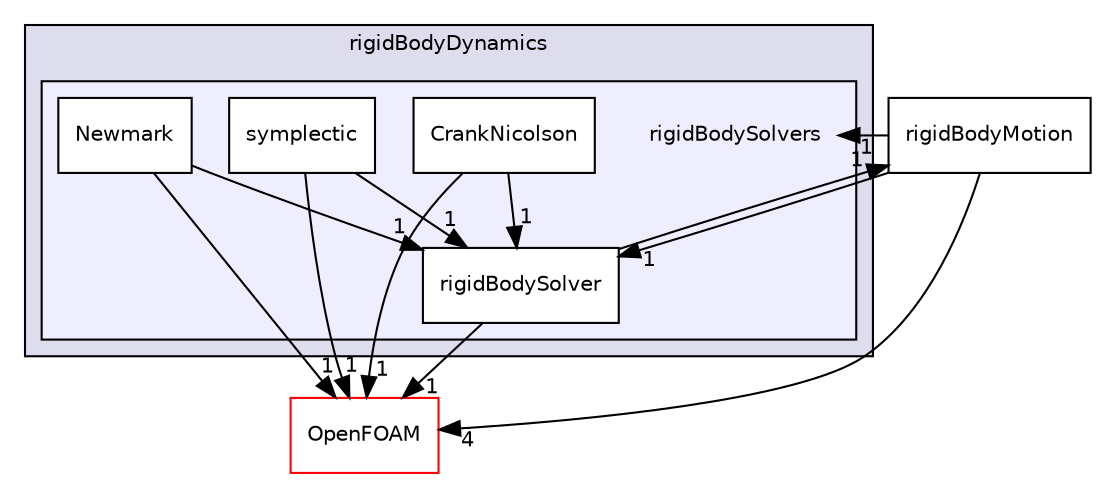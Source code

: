 digraph "src/rigidBodyDynamics/rigidBodySolvers" {
  bgcolor=transparent;
  compound=true
  node [ fontsize="10", fontname="Helvetica"];
  edge [ labelfontsize="10", labelfontname="Helvetica"];
  subgraph clusterdir_910720b80d2212eaa7292c1abd76c375 {
    graph [ bgcolor="#ddddee", pencolor="black", label="rigidBodyDynamics" fontname="Helvetica", fontsize="10", URL="dir_910720b80d2212eaa7292c1abd76c375.html"]
  subgraph clusterdir_8dd39b48cb68df3186bbc82509ddc1bd {
    graph [ bgcolor="#eeeeff", pencolor="black", label="" URL="dir_8dd39b48cb68df3186bbc82509ddc1bd.html"];
    dir_8dd39b48cb68df3186bbc82509ddc1bd [shape=plaintext label="rigidBodySolvers"];
    dir_87060a52a68640d8180dd08f7849e651 [shape=box label="CrankNicolson" color="black" fillcolor="white" style="filled" URL="dir_87060a52a68640d8180dd08f7849e651.html"];
    dir_c4fcf657eb69e1c3260609ff13408331 [shape=box label="Newmark" color="black" fillcolor="white" style="filled" URL="dir_c4fcf657eb69e1c3260609ff13408331.html"];
    dir_704e533b591c97ac92f6aec7d53d0cfc [shape=box label="rigidBodySolver" color="black" fillcolor="white" style="filled" URL="dir_704e533b591c97ac92f6aec7d53d0cfc.html"];
    dir_acb6f109392f386a08d6703f970585ea [shape=box label="symplectic" color="black" fillcolor="white" style="filled" URL="dir_acb6f109392f386a08d6703f970585ea.html"];
  }
  }
  dir_7121e47b9d32d5b24132b5dd9b1fec31 [shape=box label="rigidBodyMotion" URL="dir_7121e47b9d32d5b24132b5dd9b1fec31.html"];
  dir_c5473ff19b20e6ec4dfe5c310b3778a8 [shape=box label="OpenFOAM" color="red" URL="dir_c5473ff19b20e6ec4dfe5c310b3778a8.html"];
  dir_704e533b591c97ac92f6aec7d53d0cfc->dir_7121e47b9d32d5b24132b5dd9b1fec31 [headlabel="1", labeldistance=1.5 headhref="dir_002670_002663.html"];
  dir_704e533b591c97ac92f6aec7d53d0cfc->dir_c5473ff19b20e6ec4dfe5c310b3778a8 [headlabel="1", labeldistance=1.5 headhref="dir_002670_001950.html"];
  dir_87060a52a68640d8180dd08f7849e651->dir_704e533b591c97ac92f6aec7d53d0cfc [headlabel="1", labeldistance=1.5 headhref="dir_002665_002670.html"];
  dir_87060a52a68640d8180dd08f7849e651->dir_c5473ff19b20e6ec4dfe5c310b3778a8 [headlabel="1", labeldistance=1.5 headhref="dir_002665_001950.html"];
  dir_7121e47b9d32d5b24132b5dd9b1fec31->dir_704e533b591c97ac92f6aec7d53d0cfc [headlabel="1", labeldistance=1.5 headhref="dir_002663_002670.html"];
  dir_7121e47b9d32d5b24132b5dd9b1fec31->dir_8dd39b48cb68df3186bbc82509ddc1bd [headlabel="1", labeldistance=1.5 headhref="dir_002663_002664.html"];
  dir_7121e47b9d32d5b24132b5dd9b1fec31->dir_c5473ff19b20e6ec4dfe5c310b3778a8 [headlabel="4", labeldistance=1.5 headhref="dir_002663_001950.html"];
  dir_acb6f109392f386a08d6703f970585ea->dir_704e533b591c97ac92f6aec7d53d0cfc [headlabel="1", labeldistance=1.5 headhref="dir_002671_002670.html"];
  dir_acb6f109392f386a08d6703f970585ea->dir_c5473ff19b20e6ec4dfe5c310b3778a8 [headlabel="1", labeldistance=1.5 headhref="dir_002671_001950.html"];
  dir_c4fcf657eb69e1c3260609ff13408331->dir_704e533b591c97ac92f6aec7d53d0cfc [headlabel="1", labeldistance=1.5 headhref="dir_002668_002670.html"];
  dir_c4fcf657eb69e1c3260609ff13408331->dir_c5473ff19b20e6ec4dfe5c310b3778a8 [headlabel="1", labeldistance=1.5 headhref="dir_002668_001950.html"];
}
